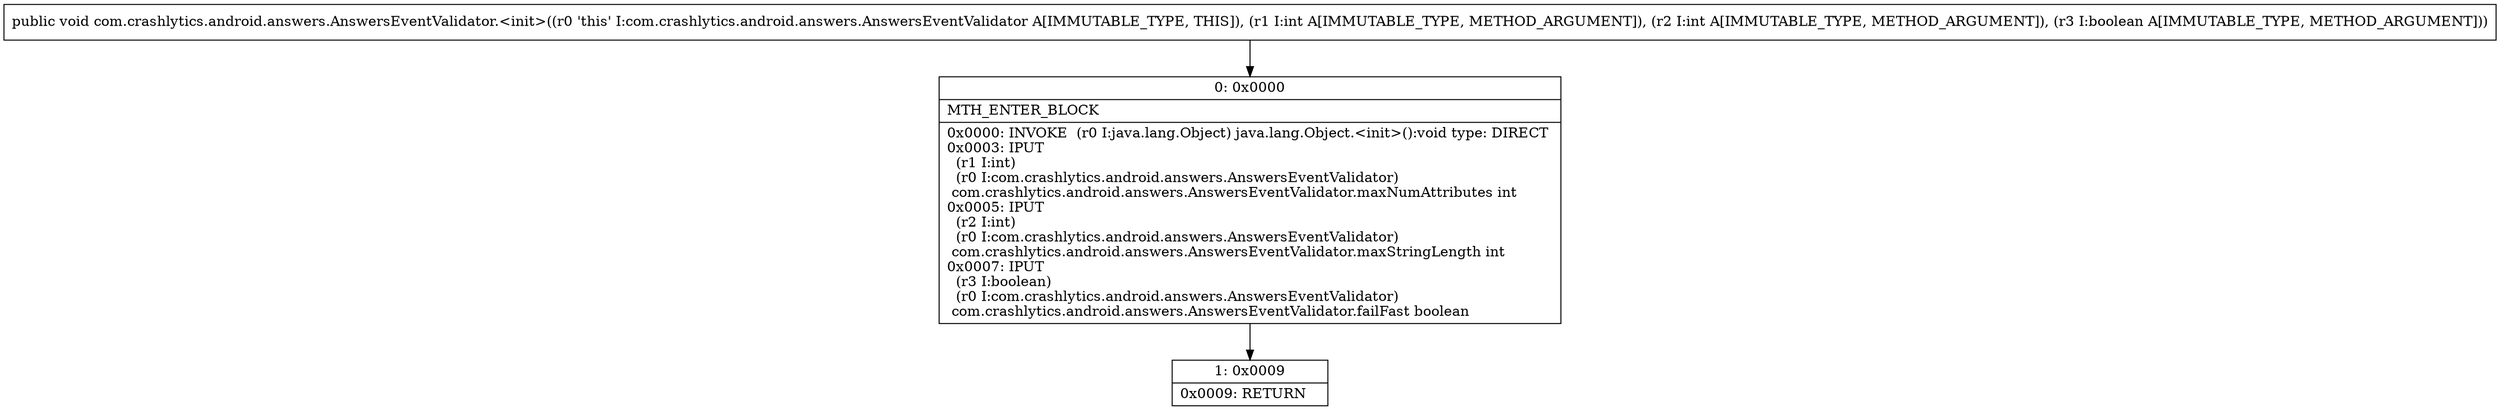 digraph "CFG forcom.crashlytics.android.answers.AnswersEventValidator.\<init\>(IIZ)V" {
Node_0 [shape=record,label="{0\:\ 0x0000|MTH_ENTER_BLOCK\l|0x0000: INVOKE  (r0 I:java.lang.Object) java.lang.Object.\<init\>():void type: DIRECT \l0x0003: IPUT  \l  (r1 I:int)\l  (r0 I:com.crashlytics.android.answers.AnswersEventValidator)\l com.crashlytics.android.answers.AnswersEventValidator.maxNumAttributes int \l0x0005: IPUT  \l  (r2 I:int)\l  (r0 I:com.crashlytics.android.answers.AnswersEventValidator)\l com.crashlytics.android.answers.AnswersEventValidator.maxStringLength int \l0x0007: IPUT  \l  (r3 I:boolean)\l  (r0 I:com.crashlytics.android.answers.AnswersEventValidator)\l com.crashlytics.android.answers.AnswersEventValidator.failFast boolean \l}"];
Node_1 [shape=record,label="{1\:\ 0x0009|0x0009: RETURN   \l}"];
MethodNode[shape=record,label="{public void com.crashlytics.android.answers.AnswersEventValidator.\<init\>((r0 'this' I:com.crashlytics.android.answers.AnswersEventValidator A[IMMUTABLE_TYPE, THIS]), (r1 I:int A[IMMUTABLE_TYPE, METHOD_ARGUMENT]), (r2 I:int A[IMMUTABLE_TYPE, METHOD_ARGUMENT]), (r3 I:boolean A[IMMUTABLE_TYPE, METHOD_ARGUMENT])) }"];
MethodNode -> Node_0;
Node_0 -> Node_1;
}

